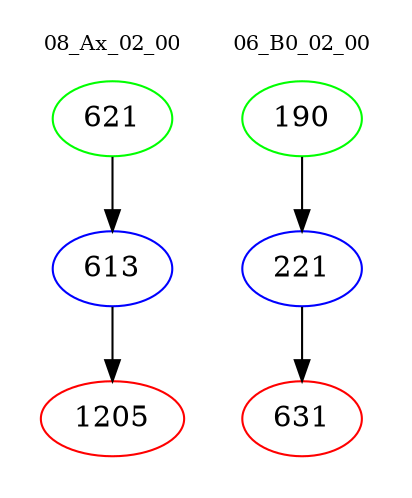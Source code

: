 digraph{
subgraph cluster_0 {
color = white
label = "08_Ax_02_00";
fontsize=10;
T0_621 [label="621", color="green"]
T0_621 -> T0_613 [color="black"]
T0_613 [label="613", color="blue"]
T0_613 -> T0_1205 [color="black"]
T0_1205 [label="1205", color="red"]
}
subgraph cluster_1 {
color = white
label = "06_B0_02_00";
fontsize=10;
T1_190 [label="190", color="green"]
T1_190 -> T1_221 [color="black"]
T1_221 [label="221", color="blue"]
T1_221 -> T1_631 [color="black"]
T1_631 [label="631", color="red"]
}
}
